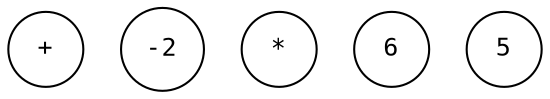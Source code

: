 digraph AST {
	node [fontname=Courier fontsize=12 shape=circle]
	edge [arrowsize=.5]
	1 [label="+"]
	2 [label=-2]
	3 [label="*"]
	4 [label=6]
	5 [label=5]
}
